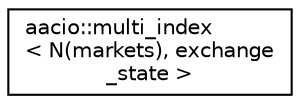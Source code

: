 digraph "Graphical Class Hierarchy"
{
  edge [fontname="Helvetica",fontsize="10",labelfontname="Helvetica",labelfontsize="10"];
  node [fontname="Helvetica",fontsize="10",shape=record];
  rankdir="LR";
  Node0 [label="aacio::multi_index\l\< N(markets), exchange\l_state \>",height=0.2,width=0.4,color="black", fillcolor="white", style="filled",URL="$classaacio_1_1multi__index.html"];
}
